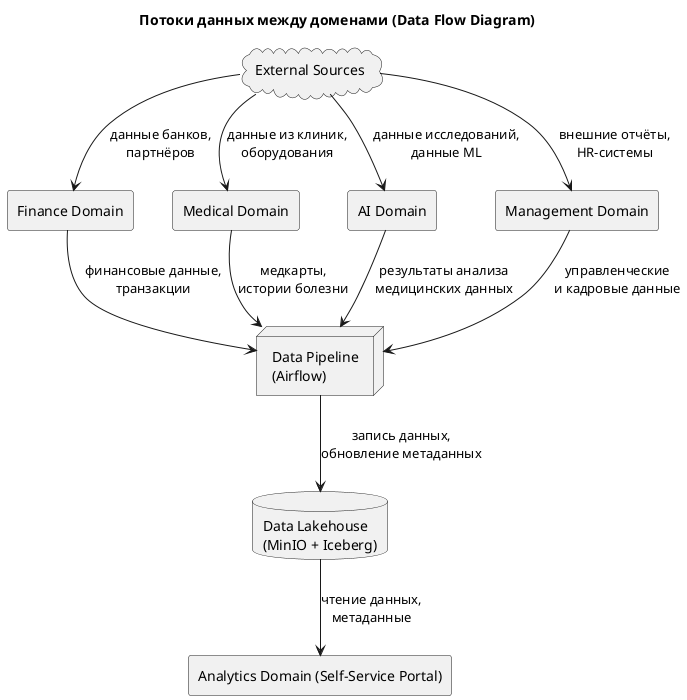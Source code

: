 @startuml Data_Flow_Diagram

title Потоки данных между доменами (Data Flow Diagram)

rectangle "Finance Domain" as Finance
rectangle "Medical Domain" as Medical
rectangle "AI Domain" as AI
rectangle "Management Domain" as Management
rectangle "Analytics Domain (Self-Service Portal)" as Analytics

cloud "External Sources" as External

database "Data Lakehouse\n(MinIO + Iceberg)" as Lakehouse
node "Data Pipeline\n(Airflow)" as Pipeline

External --> Finance : данные банков,\nпартнёров
External --> Medical : данные из клиник,\nоборудования
External --> Management : внешние отчёты,\nHR-системы
External --> AI : данные исследований,\nданные ML

Finance --> Pipeline : финансовые данные,\nтранзакции
Medical --> Pipeline : медкарты,\nистории болезни
Management --> Pipeline : управленческие\nи кадровые данные
AI --> Pipeline : результаты анализа\nмедицинских данных

Pipeline --> Lakehouse : запись данных,\nобновление метаданных

Lakehouse --> Analytics : чтение данных,\nметаданные

@enduml